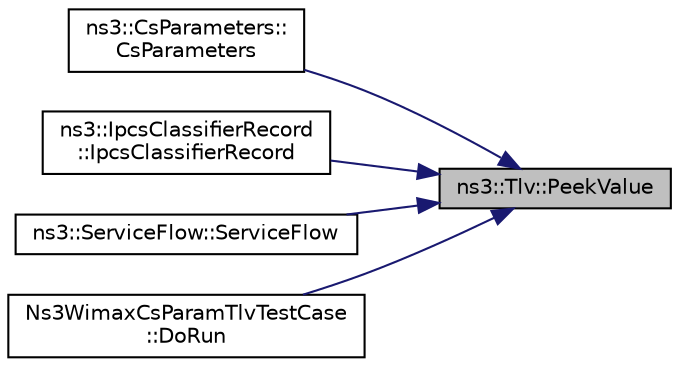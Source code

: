 digraph "ns3::Tlv::PeekValue"
{
 // LATEX_PDF_SIZE
  edge [fontname="Helvetica",fontsize="10",labelfontname="Helvetica",labelfontsize="10"];
  node [fontname="Helvetica",fontsize="10",shape=record];
  rankdir="RL";
  Node1 [label="ns3::Tlv::PeekValue",height=0.2,width=0.4,color="black", fillcolor="grey75", style="filled", fontcolor="black",tooltip="Peek value."];
  Node1 -> Node2 [dir="back",color="midnightblue",fontsize="10",style="solid",fontname="Helvetica"];
  Node2 [label="ns3::CsParameters::\lCsParameters",height=0.2,width=0.4,color="black", fillcolor="white", style="filled",URL="$classns3_1_1_cs_parameters.html#a160269d8928bf8aaf2ad3a883ea491b2",tooltip="creates a convergence sub-layer parameters from a tlv"];
  Node1 -> Node3 [dir="back",color="midnightblue",fontsize="10",style="solid",fontname="Helvetica"];
  Node3 [label="ns3::IpcsClassifierRecord\l::IpcsClassifierRecord",height=0.2,width=0.4,color="black", fillcolor="white", style="filled",URL="$classns3_1_1_ipcs_classifier_record.html#a451204bc3818c6a41e575a35ab405791",tooltip="Decodes a TLV and creates a classifier."];
  Node1 -> Node4 [dir="back",color="midnightblue",fontsize="10",style="solid",fontname="Helvetica"];
  Node4 [label="ns3::ServiceFlow::ServiceFlow",height=0.2,width=0.4,color="black", fillcolor="white", style="filled",URL="$classns3_1_1_service_flow.html#aeed524f52389f03831476b5759240778",tooltip="creates a service flow from a TLV"];
  Node1 -> Node5 [dir="back",color="midnightblue",fontsize="10",style="solid",fontname="Helvetica"];
  Node5 [label="Ns3WimaxCsParamTlvTestCase\l::DoRun",height=0.2,width=0.4,color="black", fillcolor="white", style="filled",URL="$class_ns3_wimax_cs_param_tlv_test_case.html#a787e5b86252dac18778c864535b1d4d4",tooltip="Implementation to actually run this TestCase."];
}
